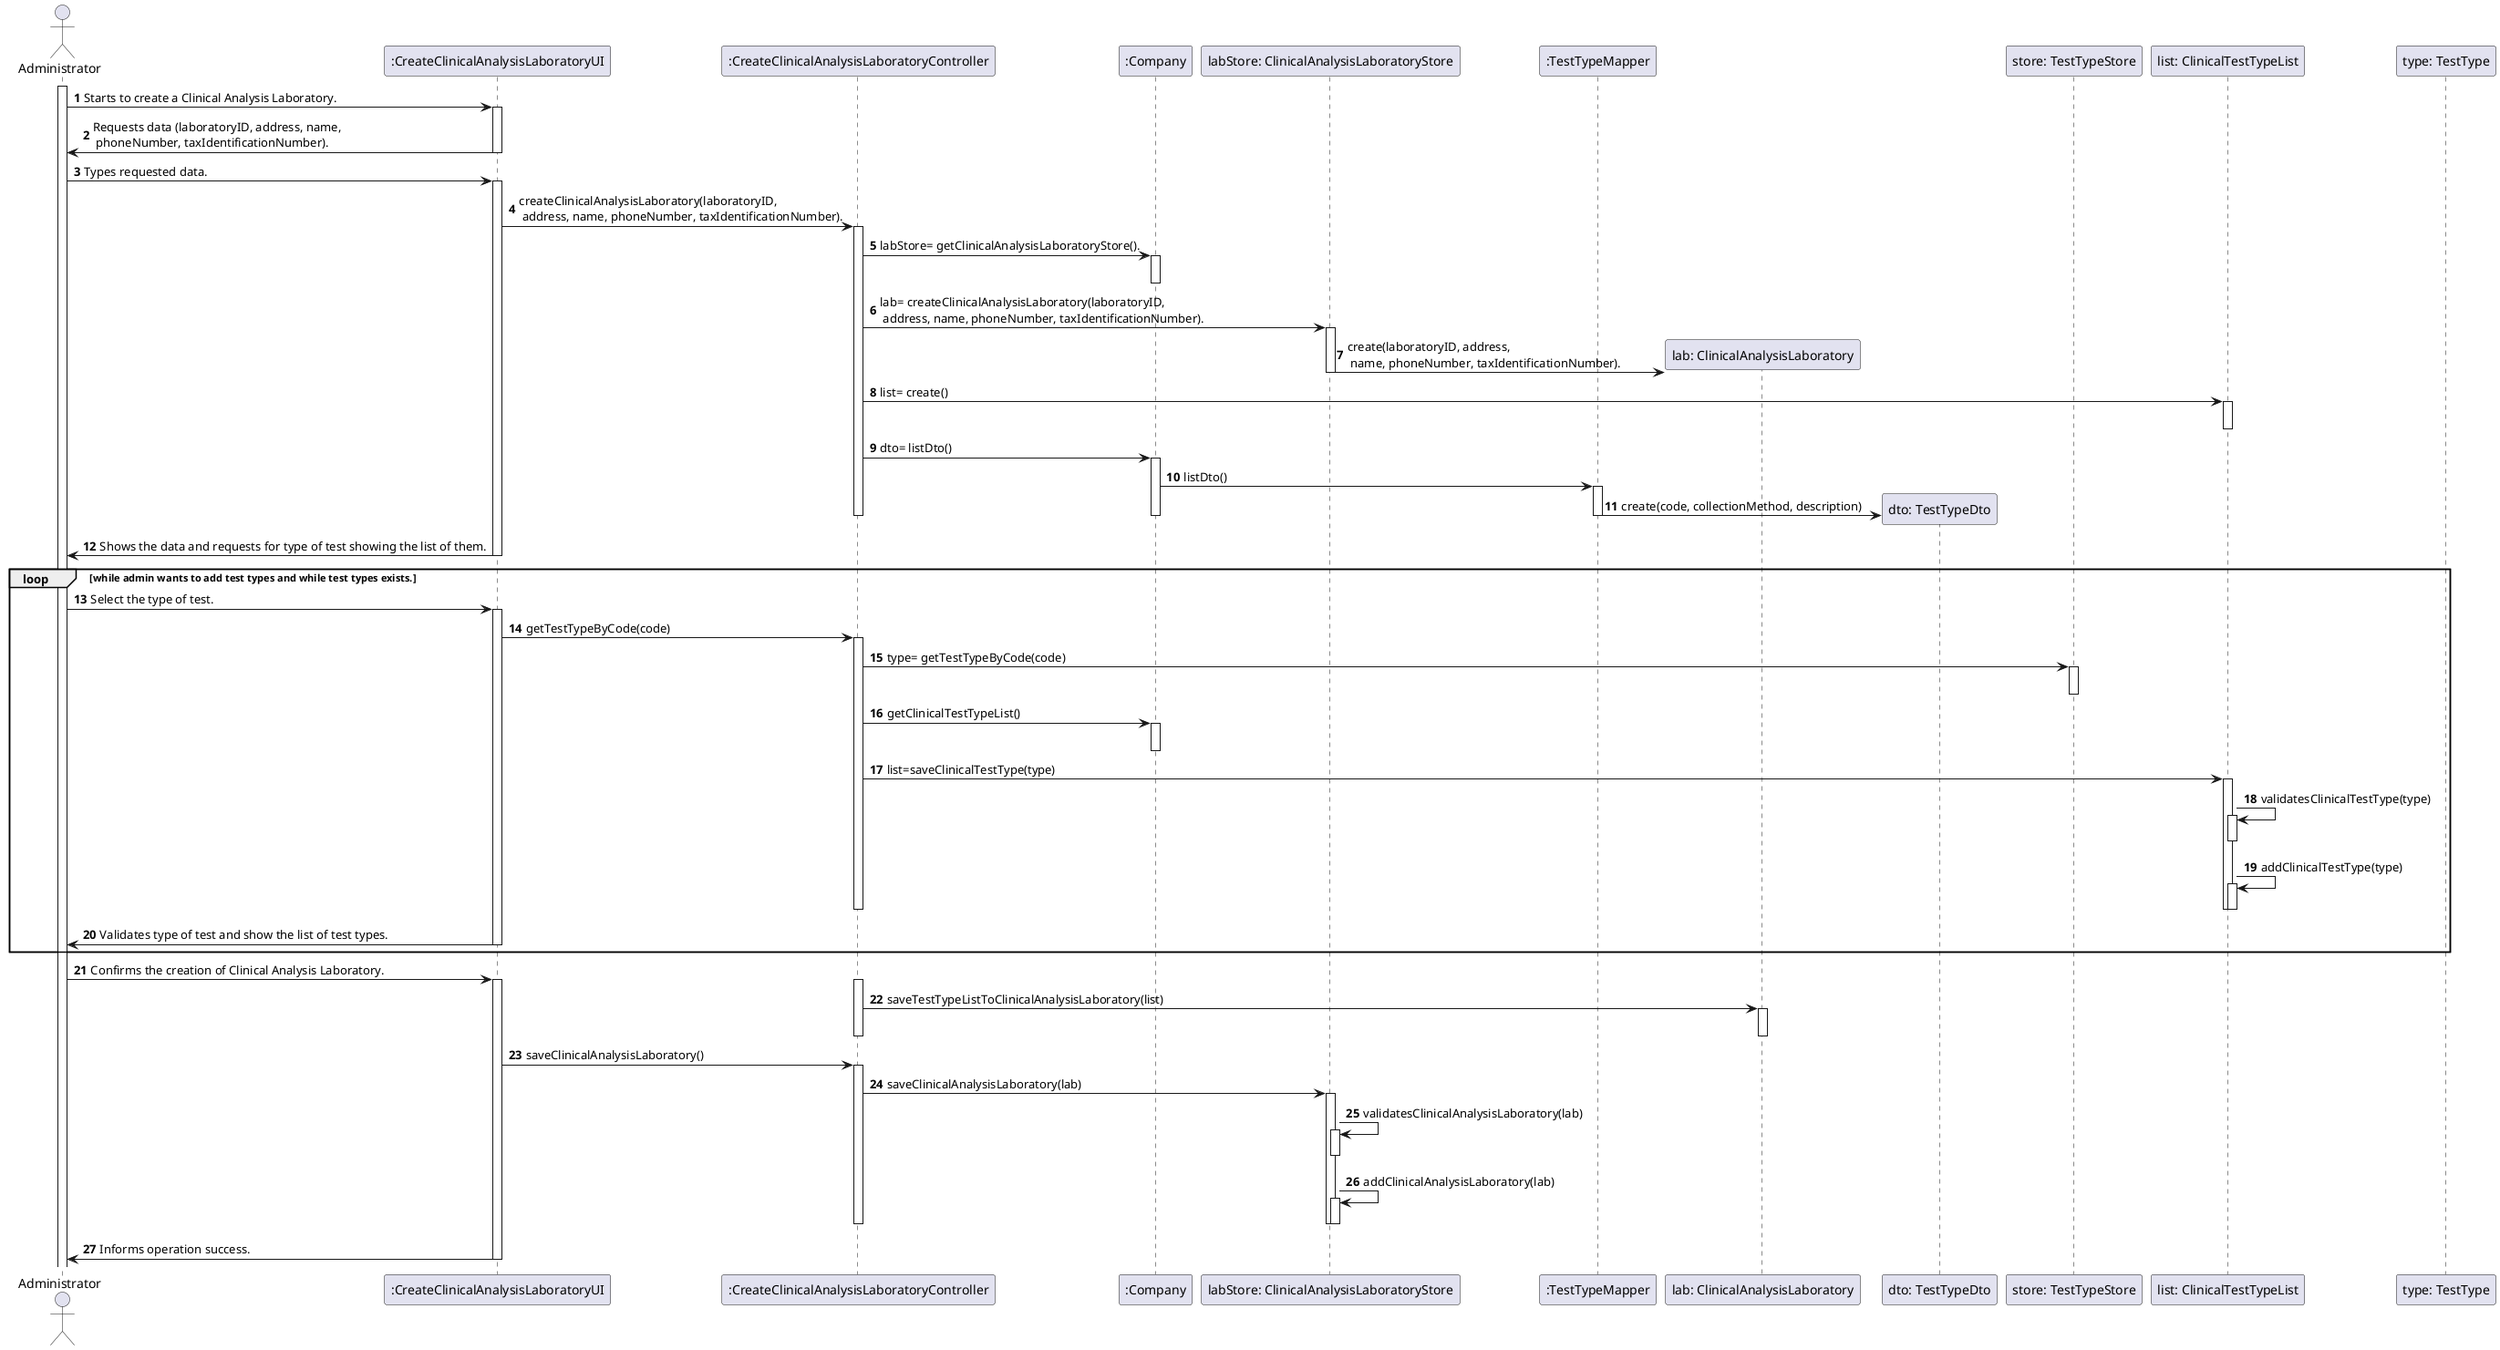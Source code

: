 @startuml

autonumber
actor Administrator as admin
participant ":CreateClinicalAnalysisLaboratoryUI" as UI
participant ":CreateClinicalAnalysisLaboratoryController" as Controller
participant ":Company" as Company
participant "labStore: ClinicalAnalysisLaboratoryStore" as labStore
participant ":TestTypeMapper" as Mapper
participant "lab: ClinicalAnalysisLaboratory" as Lab
participant "dto: TestTypeDto" as Dto
participant "store: TestTypeStore" as store
participant "list: ClinicalTestTypeList" as list
participant "type: TestType" as Type

activate admin
admin -> UI: Starts to create a Clinical Analysis Laboratory.
activate UI
    UI -> admin: Requests data (laboratoryID, address, name, \n phoneNumber, taxIdentificationNumber).
deactivate UI

admin -> UI: Types requested data.
activate UI
UI -> Controller: createClinicalAnalysisLaboratory(laboratoryID, \n address, name, phoneNumber, taxIdentificationNumber).
    activate Controller
    Controller -> Company: labStore= getClinicalAnalysisLaboratoryStore().
        activate Company
        deactivate Company
    Controller -> labStore : lab= createClinicalAnalysisLaboratory(laboratoryID, \n address, name, phoneNumber, taxIdentificationNumber).
        activate labStore
        labStore -> Lab** : create(laboratoryID, address, \n name, phoneNumber, taxIdentificationNumber).
        deactivate labStore
        Controller -> list : list= create()
        activate list
        deactivate list
            Controller -> Company : dto= listDto()
            activate Company
            Company -> Mapper : listDto()
            activate Mapper
            Mapper -> Dto** : create(code, collectionMethod, description)
            deactivate Company
            deactivate Mapper
    deactivate Controller
    UI -> admin : Shows the data and requests for type of test showing the list of them.
deactivate UI

loop while admin wants to add test types and while test types exists.
admin -> UI: Select the type of test.
activate UI
UI -> Controller: getTestTypeByCode(code)
    activate Controller
    Controller -> store : type= getTestTypeByCode(code)
        activate store
        deactivate store
        Controller -> Company : getClinicalTestTypeList()
        activate Company
        deactivate Company
    Controller -> list : list=saveClinicalTestType(type)
        activate list
            list -> list : validatesClinicalTestType(type)
                activate list
                deactivate list
                   list -> list : addClinicalTestType(type)
                      activate list
                      deactivate list
        deactivate list
    deactivate Controller
    UI -> admin : Validates type of test and show the list of test types.
deactivate UI
end

admin -> UI : Confirms the creation of Clinical Analysis Laboratory.
activate UI
activate Controller
Controller -> Lab : saveTestTypeListToClinicalAnalysisLaboratory(list)
        activate Lab
        deactivate Controller
        deactivate Lab
UI -> Controller : saveClinicalAnalysisLaboratory()
    activate Controller
    Controller -> labStore : saveClinicalAnalysisLaboratory(lab)
        activate labStore
        labStore -> labStore : validatesClinicalAnalysisLaboratory(lab)
            activate labStore
            deactivate labStore
            labStore -> labStore : addClinicalAnalysisLaboratory(lab)
                activate labStore
                deactivate labStore
        deactivate labStore
    deactivate Controller
UI -> admin : Informs operation success.
deactivate UI

@enduml